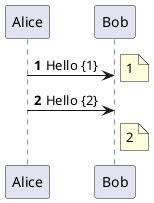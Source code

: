 {
  "sha1": "k937xdyt7fhp8u99pavdpxp4ff43mwz",
  "insertion": {
    "when": "2024-06-03T18:59:32.740Z",
    "url": "http://forum.plantuml.net/8614/autonumber-problem-with-note-right-of",
    "user": "plantuml@gmail.com"
  }
}
@startuml
autonumber
Alice -> Bob : Hello {%autonumber%}
note right : %autonumber%

Alice -> Bob : Hello {%autonumber%}
note right of Bob : %autonumber%
@enduml
